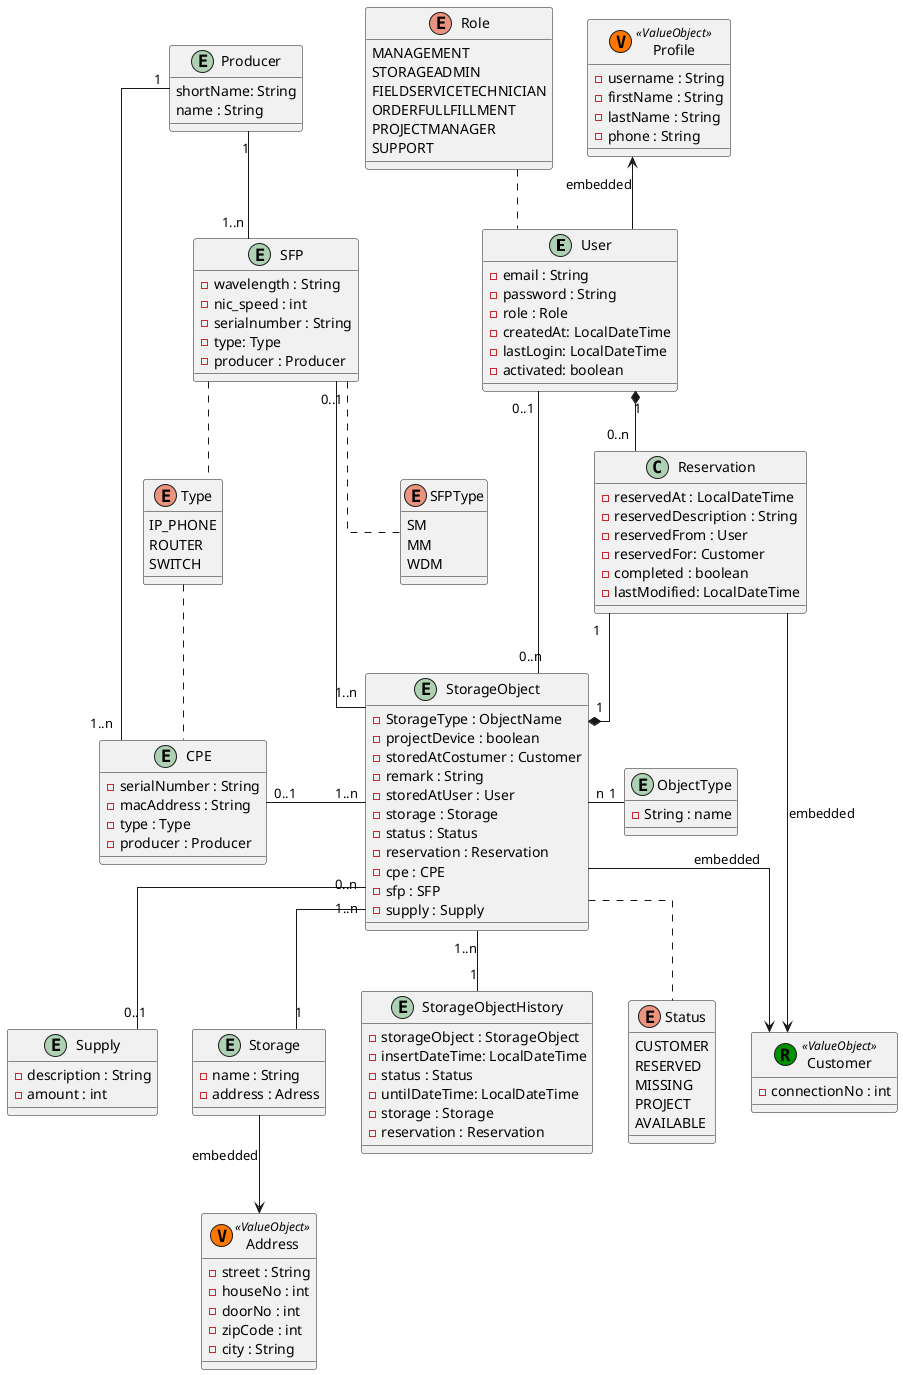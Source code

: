 @startuml
'https://plantuml.com/class-diagram
skinparam linetype ortho
top to bottom direction

/'classes'/

entity User {
    -email : String
    -password : String
    -role : Role
    -createdAt: LocalDateTime
    -lastLogin: LocalDateTime
    -activated: boolean
}

entity Profile << (V,#FF7700) ValueObject >>{ /' could be called Profile as well or summarized with user?'/
    - username : String /'Probably a combination of firstName and lastName generated automatically'/
    - firstName : String
    - lastName : String
    - phone : String
}

enum Role {
    MANAGEMENT /' is allowed to add users or if teamlead is allowed,storageadmin has to activate it'/
    STORAGEADMIN /' The only one who is allowed to see all Lagerobjects?'/
    FIELDSERVICETECHNICIAN /' can see only unbooked Lagerobjects and Lagerobjects he booked himself'/
    ORDERFULLFILLMENT
    PROJECTMANAGER
    SUPPORT
}

entity CPE {
    - serialNumber : String
    - macAddress : String
    - type : Type
    - producer : Producer
}

entity SFP {
    - wavelength : String
    - nic_speed : int
    - serialnumber : String
    - type: Type
    - producer : Producer
}

/'
Da es nicht im ER ist
enum SfpType {
    SM
    MM
    WDM
}
'/

entity StorageObject {
    - StorageType : ObjectName
    - projectDevice : boolean
    - storedAtCostumer : Customer
    - remark : String
    - storedAtUser : User
    - storage : Storage
    - status : Status
    - reservation : Reservation
    - cpe : CPE
    - sfp : SFP
    - supply : Supply
}

entity ObjectType {
    - String : name
}


entity StorageObjectHistory {
    - storageObject : StorageObject
    - insertDateTime: LocalDateTime
    - status : Status
    - untilDateTime: LocalDateTime
    - storage : Storage
    - reservation : Reservation
}


entity Address << (V,#FF7700) ValueObject >> {
    - street : String
    - houseNo : int
    - doorNo : int
    - zipCode : int
    - city : String
}


enum Status {
    CUSTOMER
    RESERVED
    MISSING
    PROJECT
    AVAILABLE
}

enum Type {
    IP_PHONE
    ROUTER
    SWITCH

}

enum SFPType {
   SM
   MM
   WDM
}

entity Producer {
    shortName: String
    name : String
}

class Reservation {
    - reservedAt : LocalDateTime
    - reservedDescription : String
    - reservedFrom : User
    - reservedFor: Customer
    - completed : boolean
    - lastModified: LocalDateTime /' probably redundant'/
}


entity Storage {
    -name : String
    -address : Adress
}

class Customer << (R,#009000) ValueObject >> {
    - connectionNo : int
}


entity Supply {
    - description : String
    - amount : int
}




/'relations'/

Profile <-- User : embedded /'so profile doesn't get loaded always'/
Address <--up Storage : embedded
Role .down. User

Reservation "1" --* "1" StorageObject
Customer <-left Reservation : "embedded"


User "1" *-- "0..n" Reservation
User "0..1" -- "0..n" StorageObject

StorageObjectHistory "1" -up- "1..n" StorageObject


SFP "1..n" -up- "1" Producer
Producer "1" -down-  "1..n" CPE

SFP -[hidden]- CPE

SFP  "0..1" -right- "1..n"StorageObject
CPE "0..1" -right- "1..n" StorageObject
Supply "0..1" --up "0..n" StorageObject
CPE -[hidden] Supply

SFP .down. SFPType
SFP .. Type
CPE .up. Type



StorageObject --> Customer : embedded

StorageObject "n" -right- "1" ObjectType

Storage "1" -up- "1..n" StorageObject
Status .up. StorageObject

@endum